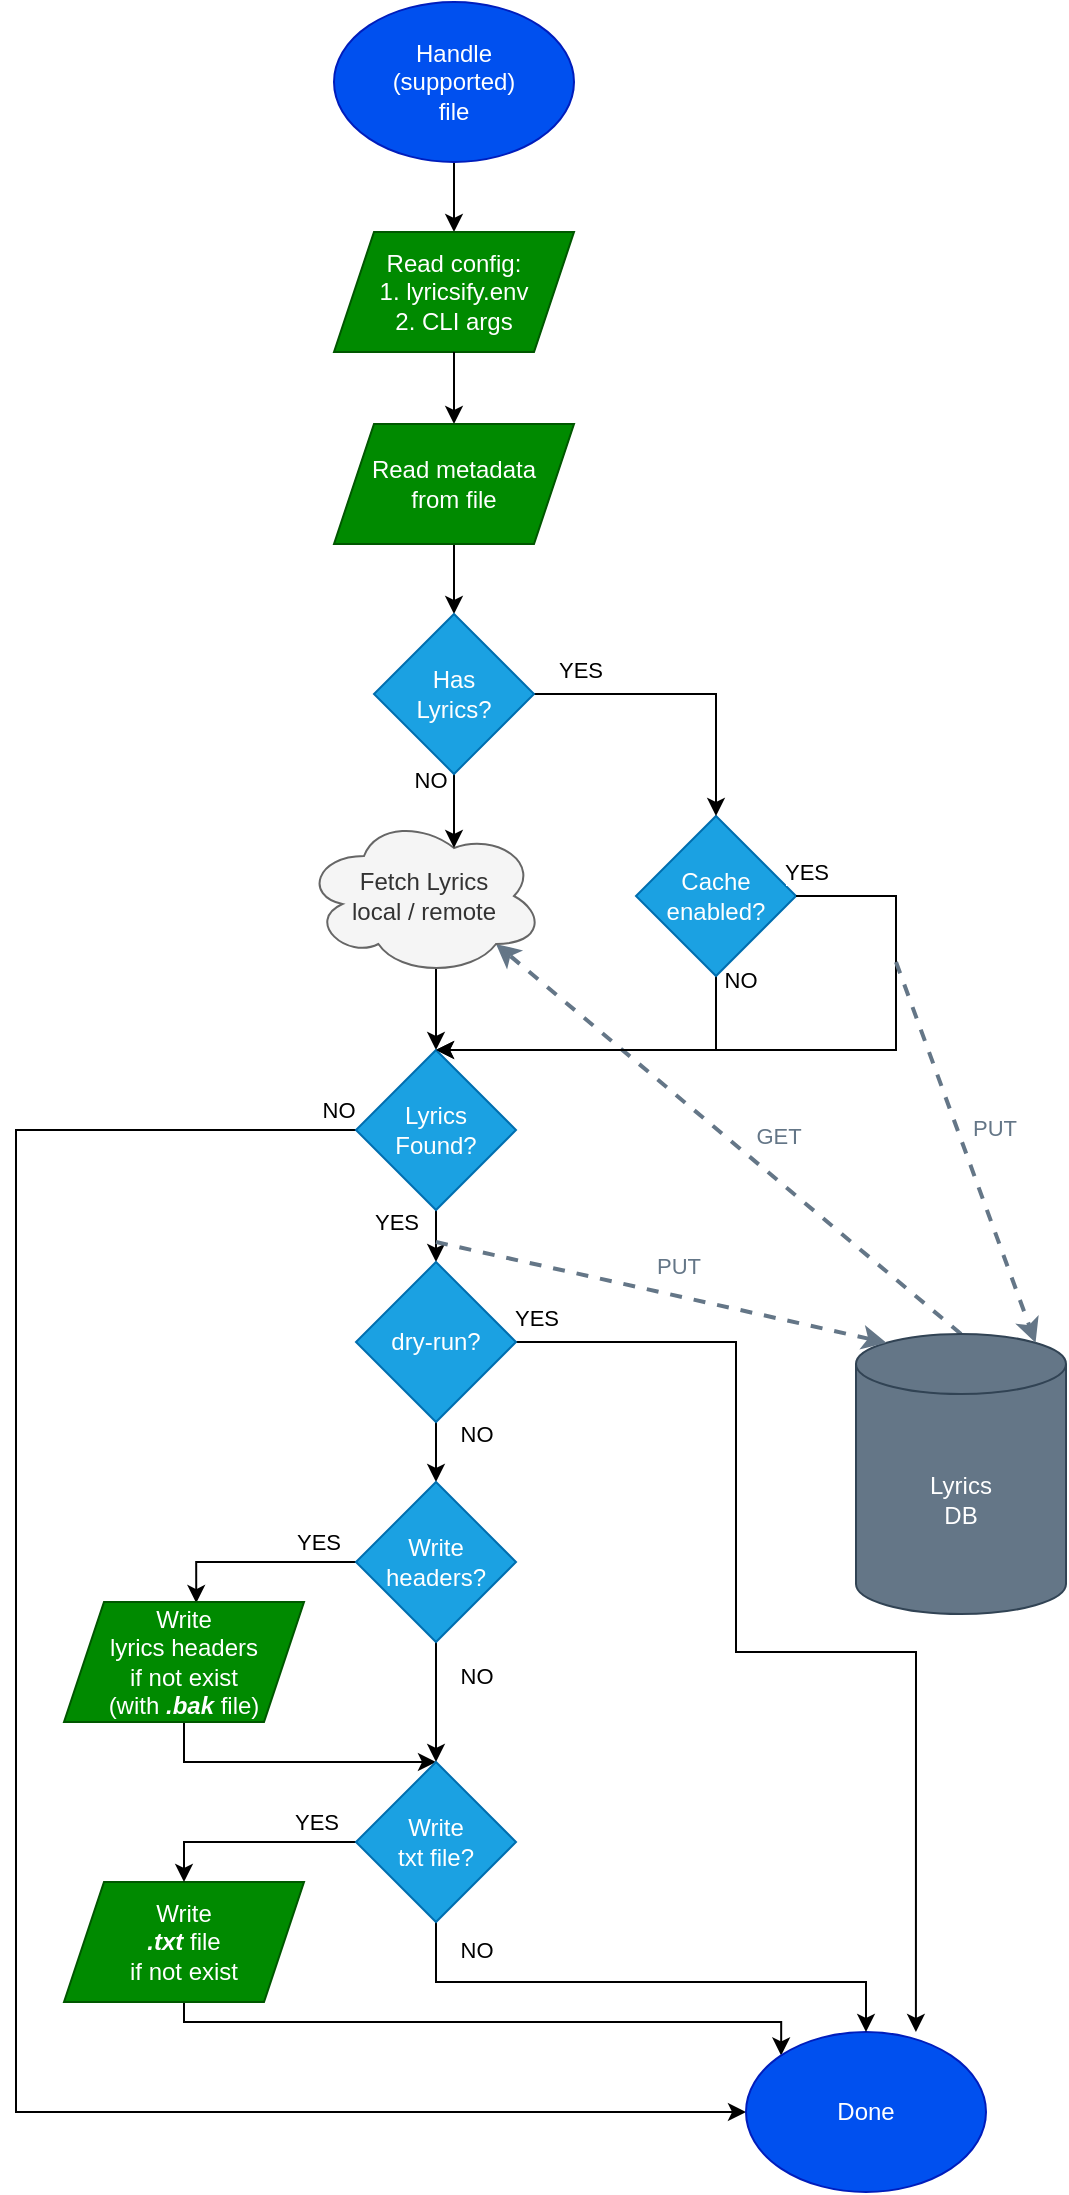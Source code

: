 <mxfile version="16.5.1" type="device"><diagram id="SEsswe14N99aAFufHNMD" name="Page-1"><mxGraphModel dx="1422" dy="839" grid="1" gridSize="10" guides="1" tooltips="1" connect="1" arrows="1" fold="1" page="1" pageScale="1" pageWidth="850" pageHeight="1100" math="0" shadow="0"><root><mxCell id="0"/><mxCell id="1" parent="0"/><mxCell id="lCx1-SGz_Rp-h3dZsx-p-7" style="edgeStyle=orthogonalEdgeStyle;rounded=0;orthogonalLoop=1;jettySize=auto;html=1;exitX=0.5;exitY=1;exitDx=0;exitDy=0;entryX=0.5;entryY=0;entryDx=0;entryDy=0;" parent="1" source="lCx1-SGz_Rp-h3dZsx-p-1" target="lCx1-SGz_Rp-h3dZsx-p-2" edge="1"><mxGeometry relative="1" as="geometry"/></mxCell><mxCell id="lCx1-SGz_Rp-h3dZsx-p-1" value="Handle&lt;br&gt;(supported)&lt;br&gt;file" style="ellipse;whiteSpace=wrap;html=1;fillColor=#0050ef;fontColor=#ffffff;strokeColor=#001DBC;" parent="1" vertex="1"><mxGeometry x="229" width="120" height="80" as="geometry"/></mxCell><mxCell id="lCx1-SGz_Rp-h3dZsx-p-2" value="Read config:&lt;br&gt;1. lyricsify.env&lt;br&gt;2. CLI args" style="shape=parallelogram;perimeter=parallelogramPerimeter;whiteSpace=wrap;html=1;fixedSize=1;fillColor=#008a00;fontColor=#ffffff;strokeColor=#005700;" parent="1" vertex="1"><mxGeometry x="229" y="115" width="120" height="60" as="geometry"/></mxCell><mxCell id="lCx1-SGz_Rp-h3dZsx-p-17" style="edgeStyle=orthogonalEdgeStyle;rounded=0;orthogonalLoop=1;jettySize=auto;html=1;exitX=0.5;exitY=1;exitDx=0;exitDy=0;entryX=0.5;entryY=0;entryDx=0;entryDy=0;" parent="1" source="lCx1-SGz_Rp-h3dZsx-p-2" target="lCx1-SGz_Rp-h3dZsx-p-15" edge="1"><mxGeometry relative="1" as="geometry"><mxPoint x="289" y="175" as="sourcePoint"/><mxPoint x="296" y="215" as="targetPoint"/></mxGeometry></mxCell><mxCell id="lCx1-SGz_Rp-h3dZsx-p-40" value="NO" style="edgeStyle=orthogonalEdgeStyle;rounded=0;orthogonalLoop=1;jettySize=auto;html=1;exitX=0.5;exitY=1;exitDx=0;exitDy=0;entryX=0.5;entryY=0;entryDx=0;entryDy=0;" parent="1" source="lCx1-SGz_Rp-h3dZsx-p-4" target="lCx1-SGz_Rp-h3dZsx-p-25" edge="1"><mxGeometry x="-0.976" y="12" relative="1" as="geometry"><mxPoint x="670" y="525" as="targetPoint"/><Array as="points"><mxPoint x="420" y="524"/></Array><mxPoint as="offset"/></mxGeometry></mxCell><mxCell id="lCx1-SGz_Rp-h3dZsx-p-4" value="Cache enabled?" style="rhombus;whiteSpace=wrap;html=1;fillColor=#1ba1e2;fontColor=#ffffff;strokeColor=#006EAF;" parent="1" vertex="1"><mxGeometry x="380" y="407" width="80" height="80" as="geometry"/></mxCell><mxCell id="lCx1-SGz_Rp-h3dZsx-p-59" value="GET" style="rounded=0;orthogonalLoop=1;jettySize=auto;html=1;exitX=0.5;exitY=0;exitDx=0;exitDy=0;exitPerimeter=0;entryX=0.8;entryY=0.8;entryDx=0;entryDy=0;entryPerimeter=0;fontColor=#647687;dashed=1;strokeColor=#647687;strokeWidth=2;" parent="1" source="lCx1-SGz_Rp-h3dZsx-p-6" target="lCx1-SGz_Rp-h3dZsx-p-12" edge="1"><mxGeometry x="-0.116" y="-17" relative="1" as="geometry"><mxPoint as="offset"/></mxGeometry></mxCell><mxCell id="lCx1-SGz_Rp-h3dZsx-p-6" value="Lyrics&lt;br&gt;DB" style="shape=cylinder3;whiteSpace=wrap;html=1;boundedLbl=1;backgroundOutline=1;size=15;fillColor=#647687;strokeColor=#314354;fontColor=#ffffff;" parent="1" vertex="1"><mxGeometry x="490" y="666" width="105" height="140" as="geometry"/></mxCell><mxCell id="lCx1-SGz_Rp-h3dZsx-p-58" style="edgeStyle=orthogonalEdgeStyle;rounded=0;orthogonalLoop=1;jettySize=auto;html=1;exitX=0.55;exitY=0.95;exitDx=0;exitDy=0;exitPerimeter=0;entryX=0.5;entryY=0;entryDx=0;entryDy=0;" parent="1" source="lCx1-SGz_Rp-h3dZsx-p-12" target="lCx1-SGz_Rp-h3dZsx-p-25" edge="1"><mxGeometry relative="1" as="geometry"/></mxCell><mxCell id="lCx1-SGz_Rp-h3dZsx-p-12" value="Fetch Lyrics&lt;br&gt;local / remote" style="ellipse;shape=cloud;whiteSpace=wrap;html=1;fontColor=#333333;fillColor=#f5f5f5;strokeColor=#666666;" parent="1" vertex="1"><mxGeometry x="214" y="407" width="120" height="80" as="geometry"/></mxCell><mxCell id="lCx1-SGz_Rp-h3dZsx-p-19" style="edgeStyle=orthogonalEdgeStyle;rounded=0;orthogonalLoop=1;jettySize=auto;html=1;exitX=0.5;exitY=1;exitDx=0;exitDy=0;entryX=0.5;entryY=0;entryDx=0;entryDy=0;" parent="1" source="lCx1-SGz_Rp-h3dZsx-p-15" target="lCx1-SGz_Rp-h3dZsx-p-16" edge="1"><mxGeometry relative="1" as="geometry"/></mxCell><mxCell id="lCx1-SGz_Rp-h3dZsx-p-15" value="Read metadata&lt;br&gt;from file" style="shape=parallelogram;perimeter=parallelogramPerimeter;whiteSpace=wrap;html=1;fixedSize=1;fillColor=#008a00;fontColor=#ffffff;strokeColor=#005700;" parent="1" vertex="1"><mxGeometry x="229" y="211" width="120" height="60" as="geometry"/></mxCell><mxCell id="lCx1-SGz_Rp-h3dZsx-p-20" value="YES" style="edgeStyle=orthogonalEdgeStyle;rounded=0;orthogonalLoop=1;jettySize=auto;html=1;exitX=1;exitY=0.5;exitDx=0;exitDy=0;entryX=0.5;entryY=0;entryDx=0;entryDy=0;" parent="1" source="lCx1-SGz_Rp-h3dZsx-p-16" target="lCx1-SGz_Rp-h3dZsx-p-4" edge="1"><mxGeometry x="-0.707" y="12" relative="1" as="geometry"><mxPoint as="offset"/></mxGeometry></mxCell><mxCell id="lCx1-SGz_Rp-h3dZsx-p-23" value="NO" style="edgeStyle=orthogonalEdgeStyle;rounded=0;orthogonalLoop=1;jettySize=auto;html=1;exitX=0.5;exitY=1;exitDx=0;exitDy=0;entryX=0.625;entryY=0.2;entryDx=0;entryDy=0;entryPerimeter=0;" parent="1" source="lCx1-SGz_Rp-h3dZsx-p-16" target="lCx1-SGz_Rp-h3dZsx-p-12" edge="1"><mxGeometry x="-0.876" y="-12" relative="1" as="geometry"><mxPoint x="370" y="467" as="targetPoint"/><mxPoint as="offset"/></mxGeometry></mxCell><mxCell id="lCx1-SGz_Rp-h3dZsx-p-16" value="Has&lt;br&gt;Lyrics?" style="rhombus;whiteSpace=wrap;html=1;fillColor=#1ba1e2;fontColor=#ffffff;strokeColor=#006EAF;" parent="1" vertex="1"><mxGeometry x="249" y="306" width="80" height="80" as="geometry"/></mxCell><mxCell id="lCx1-SGz_Rp-h3dZsx-p-27" value="YES" style="edgeStyle=orthogonalEdgeStyle;rounded=0;orthogonalLoop=1;jettySize=auto;html=1;exitX=0.5;exitY=1;exitDx=0;exitDy=0;entryX=0.5;entryY=0;entryDx=0;entryDy=0;" parent="1" source="lCx1-SGz_Rp-h3dZsx-p-25" target="lCx1-SGz_Rp-h3dZsx-p-28" edge="1"><mxGeometry x="-0.524" y="-20" relative="1" as="geometry"><mxPoint as="offset"/></mxGeometry></mxCell><mxCell id="lCx1-SGz_Rp-h3dZsx-p-55" value="NO" style="edgeStyle=orthogonalEdgeStyle;rounded=0;orthogonalLoop=1;jettySize=auto;html=1;exitX=0;exitY=0.5;exitDx=0;exitDy=0;entryX=0;entryY=0.5;entryDx=0;entryDy=0;" parent="1" source="lCx1-SGz_Rp-h3dZsx-p-25" target="lCx1-SGz_Rp-h3dZsx-p-47" edge="1"><mxGeometry x="-0.981" y="-10" relative="1" as="geometry"><Array as="points"><mxPoint x="70" y="564"/><mxPoint x="70" y="1055"/></Array><mxPoint as="offset"/><mxPoint x="240" y="575" as="sourcePoint"/><mxPoint x="400" y="1075" as="targetPoint"/></mxGeometry></mxCell><mxCell id="lCx1-SGz_Rp-h3dZsx-p-25" value="Lyrics&lt;br&gt;Found?" style="rhombus;whiteSpace=wrap;html=1;fillColor=#1ba1e2;fontColor=#ffffff;strokeColor=#006EAF;" parent="1" vertex="1"><mxGeometry x="240" y="524" width="80" height="80" as="geometry"/></mxCell><mxCell id="lCx1-SGz_Rp-h3dZsx-p-31" value="NO" style="edgeStyle=orthogonalEdgeStyle;rounded=0;orthogonalLoop=1;jettySize=auto;html=1;exitX=0.5;exitY=1;exitDx=0;exitDy=0;entryX=0.5;entryY=0;entryDx=0;entryDy=0;" parent="1" source="lCx1-SGz_Rp-h3dZsx-p-28" target="lCx1-SGz_Rp-h3dZsx-p-30" edge="1"><mxGeometry x="-0.6" y="20" relative="1" as="geometry"><mxPoint as="offset"/></mxGeometry></mxCell><mxCell id="lCx1-SGz_Rp-h3dZsx-p-43" value="YES" style="edgeStyle=orthogonalEdgeStyle;rounded=0;orthogonalLoop=1;jettySize=auto;html=1;exitX=1;exitY=0.5;exitDx=0;exitDy=0;entryX=0.708;entryY=0;entryDx=0;entryDy=0;entryPerimeter=0;" parent="1" source="lCx1-SGz_Rp-h3dZsx-p-28" target="lCx1-SGz_Rp-h3dZsx-p-47" edge="1"><mxGeometry x="-0.965" y="12" relative="1" as="geometry"><mxPoint x="350" y="677" as="targetPoint"/><Array as="points"><mxPoint x="430" y="670"/><mxPoint x="430" y="825"/><mxPoint x="520" y="825"/></Array><mxPoint as="offset"/></mxGeometry></mxCell><mxCell id="lCx1-SGz_Rp-h3dZsx-p-28" value="dry-run?" style="rhombus;whiteSpace=wrap;html=1;fillColor=#1ba1e2;fontColor=#ffffff;strokeColor=#006EAF;" parent="1" vertex="1"><mxGeometry x="240" y="630" width="80" height="80" as="geometry"/></mxCell><mxCell id="lCx1-SGz_Rp-h3dZsx-p-29" value="" style="rounded=0;orthogonalLoop=1;jettySize=auto;html=1;entryX=0.145;entryY=0;entryDx=0;entryDy=4.35;entryPerimeter=0;dashed=1;strokeColor=#647687;strokeWidth=2;" parent="1" target="lCx1-SGz_Rp-h3dZsx-p-6" edge="1"><mxGeometry x="-0.855" y="10" relative="1" as="geometry"><mxPoint x="280" y="620" as="sourcePoint"/><mxPoint x="374" y="637" as="targetPoint"/><mxPoint as="offset"/></mxGeometry></mxCell><mxCell id="gdrGkSOdn7ix9v6LFTa0-3" value="PUT" style="edgeLabel;html=1;align=center;verticalAlign=middle;resizable=0;points=[];fontColor=#647687;" parent="lCx1-SGz_Rp-h3dZsx-p-29" vertex="1" connectable="0"><mxGeometry x="-0.096" y="1" relative="1" as="geometry"><mxPoint x="19" y="-10" as="offset"/></mxGeometry></mxCell><mxCell id="qOEcov0VjH3z1wooDVJI-2" value="NO" style="edgeStyle=orthogonalEdgeStyle;rounded=0;orthogonalLoop=1;jettySize=auto;html=1;exitX=0.5;exitY=1;exitDx=0;exitDy=0;entryX=0.5;entryY=0;entryDx=0;entryDy=0;" edge="1" parent="1" source="lCx1-SGz_Rp-h3dZsx-p-30" target="qOEcov0VjH3z1wooDVJI-1"><mxGeometry x="-0.429" y="20" relative="1" as="geometry"><mxPoint as="offset"/></mxGeometry></mxCell><mxCell id="qOEcov0VjH3z1wooDVJI-4" value="YES" style="edgeStyle=orthogonalEdgeStyle;rounded=0;orthogonalLoop=1;jettySize=auto;html=1;exitX=0;exitY=0.5;exitDx=0;exitDy=0;entryX=0.551;entryY=0.009;entryDx=0;entryDy=0;entryPerimeter=0;" edge="1" parent="1" source="lCx1-SGz_Rp-h3dZsx-p-30" target="lCx1-SGz_Rp-h3dZsx-p-34"><mxGeometry x="-0.624" y="-10" relative="1" as="geometry"><mxPoint as="offset"/></mxGeometry></mxCell><mxCell id="lCx1-SGz_Rp-h3dZsx-p-30" value="Write&lt;br&gt;headers?" style="rhombus;whiteSpace=wrap;html=1;fillColor=#1ba1e2;fontColor=#ffffff;strokeColor=#006EAF;" parent="1" vertex="1"><mxGeometry x="240" y="740" width="80" height="80" as="geometry"/></mxCell><mxCell id="qOEcov0VjH3z1wooDVJI-7" style="edgeStyle=orthogonalEdgeStyle;rounded=0;orthogonalLoop=1;jettySize=auto;html=1;exitX=0.5;exitY=1;exitDx=0;exitDy=0;entryX=0;entryY=0;entryDx=0;entryDy=0;" edge="1" parent="1" source="lCx1-SGz_Rp-h3dZsx-p-32" target="lCx1-SGz_Rp-h3dZsx-p-47"><mxGeometry relative="1" as="geometry"><Array as="points"><mxPoint x="154" y="1010"/><mxPoint x="453" y="1010"/></Array></mxGeometry></mxCell><mxCell id="lCx1-SGz_Rp-h3dZsx-p-32" value="Write &lt;br&gt;&lt;b&gt;&lt;i&gt;.txt&lt;/i&gt;&lt;/b&gt; file&lt;br&gt;if not exist" style="shape=parallelogram;perimeter=parallelogramPerimeter;whiteSpace=wrap;html=1;fixedSize=1;fillColor=#008a00;fontColor=#ffffff;strokeColor=#005700;" parent="1" vertex="1"><mxGeometry x="94" y="940" width="120" height="60" as="geometry"/></mxCell><mxCell id="qOEcov0VjH3z1wooDVJI-5" style="edgeStyle=orthogonalEdgeStyle;rounded=0;orthogonalLoop=1;jettySize=auto;html=1;exitX=0.5;exitY=1;exitDx=0;exitDy=0;entryX=0.5;entryY=0;entryDx=0;entryDy=0;" edge="1" parent="1" source="lCx1-SGz_Rp-h3dZsx-p-34" target="qOEcov0VjH3z1wooDVJI-1"><mxGeometry relative="1" as="geometry"><Array as="points"><mxPoint x="154" y="880"/></Array></mxGeometry></mxCell><mxCell id="lCx1-SGz_Rp-h3dZsx-p-34" value="Write&lt;br&gt;lyrics headers&lt;br&gt;if not exist&lt;br&gt;(with &lt;b&gt;&lt;i&gt;.bak&lt;/i&gt;&lt;/b&gt; file)" style="shape=parallelogram;perimeter=parallelogramPerimeter;whiteSpace=wrap;html=1;fixedSize=1;fillColor=#008a00;fontColor=#ffffff;strokeColor=#005700;" parent="1" vertex="1"><mxGeometry x="94" y="800" width="120" height="60" as="geometry"/></mxCell><mxCell id="lCx1-SGz_Rp-h3dZsx-p-47" value="Done" style="ellipse;whiteSpace=wrap;html=1;fillColor=#0050ef;fontColor=#ffffff;strokeColor=#001DBC;" parent="1" vertex="1"><mxGeometry x="435" y="1015" width="120" height="80" as="geometry"/></mxCell><mxCell id="gdrGkSOdn7ix9v6LFTa0-1" value="YES" style="edgeStyle=orthogonalEdgeStyle;rounded=0;orthogonalLoop=1;jettySize=auto;html=1;exitX=1;exitY=0.5;exitDx=0;exitDy=0;entryX=0.5;entryY=0;entryDx=0;entryDy=0;" parent="1" source="lCx1-SGz_Rp-h3dZsx-p-4" target="lCx1-SGz_Rp-h3dZsx-p-25" edge="1"><mxGeometry x="-0.976" y="12" relative="1" as="geometry"><mxPoint x="280" y="520" as="targetPoint"/><Array as="points"><mxPoint x="510" y="447"/><mxPoint x="510" y="524"/></Array><mxPoint as="offset"/><mxPoint x="655" y="325" as="sourcePoint"/></mxGeometry></mxCell><mxCell id="gdrGkSOdn7ix9v6LFTa0-2" value="PUT" style="rounded=0;orthogonalLoop=1;jettySize=auto;html=1;entryX=0.855;entryY=0;entryDx=0;entryDy=4.35;entryPerimeter=0;fontColor=#647687;dashed=1;strokeColor=#647687;strokeWidth=2;" parent="1" target="lCx1-SGz_Rp-h3dZsx-p-6" edge="1"><mxGeometry x="-0.066" y="18" relative="1" as="geometry"><mxPoint x="510" y="480" as="sourcePoint"/><mxPoint x="367" y="501" as="targetPoint"/><mxPoint as="offset"/></mxGeometry></mxCell><mxCell id="qOEcov0VjH3z1wooDVJI-3" value="NO" style="edgeStyle=orthogonalEdgeStyle;rounded=0;orthogonalLoop=1;jettySize=auto;html=1;exitX=0.5;exitY=1;exitDx=0;exitDy=0;entryX=0.5;entryY=0;entryDx=0;entryDy=0;" edge="1" parent="1" source="qOEcov0VjH3z1wooDVJI-1" target="lCx1-SGz_Rp-h3dZsx-p-47"><mxGeometry x="-0.898" y="20" relative="1" as="geometry"><Array as="points"><mxPoint x="280" y="990"/><mxPoint x="495" y="990"/></Array><mxPoint as="offset"/></mxGeometry></mxCell><mxCell id="qOEcov0VjH3z1wooDVJI-6" value="YES" style="edgeStyle=orthogonalEdgeStyle;rounded=0;orthogonalLoop=1;jettySize=auto;html=1;exitX=0;exitY=0.5;exitDx=0;exitDy=0;entryX=0.5;entryY=0;entryDx=0;entryDy=0;" edge="1" parent="1" source="qOEcov0VjH3z1wooDVJI-1" target="lCx1-SGz_Rp-h3dZsx-p-32"><mxGeometry x="-0.623" y="-10" relative="1" as="geometry"><mxPoint as="offset"/></mxGeometry></mxCell><mxCell id="qOEcov0VjH3z1wooDVJI-1" value="Write&lt;br&gt;txt file?" style="rhombus;whiteSpace=wrap;html=1;fillColor=#1ba1e2;fontColor=#ffffff;strokeColor=#006EAF;" vertex="1" parent="1"><mxGeometry x="240" y="880" width="80" height="80" as="geometry"/></mxCell></root></mxGraphModel></diagram></mxfile>
